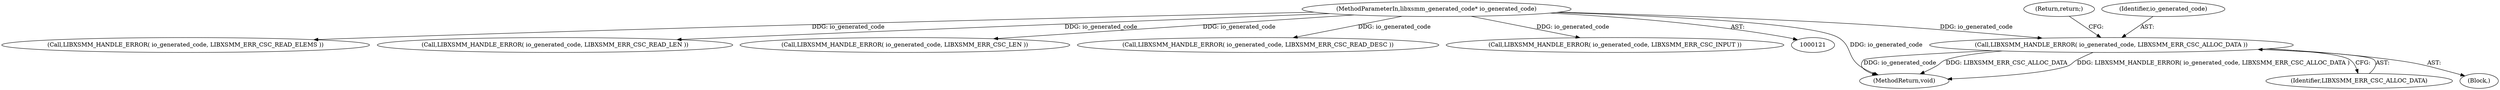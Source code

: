 digraph "0_libxsmm_151481489192e6d1997f8bde52c5c425ea41741d_1@pointer" {
"1000323" [label="(Call,LIBXSMM_HANDLE_ERROR( io_generated_code, LIBXSMM_ERR_CSC_ALLOC_DATA ))"];
"1000122" [label="(MethodParameterIn,libxsmm_generated_code* io_generated_code)"];
"1000297" [label="(Block,)"];
"1000326" [label="(Return,return;)"];
"1000122" [label="(MethodParameterIn,libxsmm_generated_code* io_generated_code)"];
"1000562" [label="(MethodReturn,void)"];
"1000456" [label="(Call,LIBXSMM_HANDLE_ERROR( io_generated_code, LIBXSMM_ERR_CSC_READ_ELEMS ))"];
"1000324" [label="(Identifier,io_generated_code)"];
"1000202" [label="(Call,LIBXSMM_HANDLE_ERROR( io_generated_code, LIBXSMM_ERR_CSC_READ_LEN ))"];
"1000522" [label="(Call,LIBXSMM_HANDLE_ERROR( io_generated_code, LIBXSMM_ERR_CSC_LEN ))"];
"1000323" [label="(Call,LIBXSMM_HANDLE_ERROR( io_generated_code, LIBXSMM_ERR_CSC_ALLOC_DATA ))"];
"1000325" [label="(Identifier,LIBXSMM_ERR_CSC_ALLOC_DATA)"];
"1000398" [label="(Call,LIBXSMM_HANDLE_ERROR( io_generated_code, LIBXSMM_ERR_CSC_READ_DESC ))"];
"1000159" [label="(Call,LIBXSMM_HANDLE_ERROR( io_generated_code, LIBXSMM_ERR_CSC_INPUT ))"];
"1000323" -> "1000297"  [label="AST: "];
"1000323" -> "1000325"  [label="CFG: "];
"1000324" -> "1000323"  [label="AST: "];
"1000325" -> "1000323"  [label="AST: "];
"1000326" -> "1000323"  [label="CFG: "];
"1000323" -> "1000562"  [label="DDG: io_generated_code"];
"1000323" -> "1000562"  [label="DDG: LIBXSMM_ERR_CSC_ALLOC_DATA"];
"1000323" -> "1000562"  [label="DDG: LIBXSMM_HANDLE_ERROR( io_generated_code, LIBXSMM_ERR_CSC_ALLOC_DATA )"];
"1000122" -> "1000323"  [label="DDG: io_generated_code"];
"1000122" -> "1000121"  [label="AST: "];
"1000122" -> "1000562"  [label="DDG: io_generated_code"];
"1000122" -> "1000159"  [label="DDG: io_generated_code"];
"1000122" -> "1000202"  [label="DDG: io_generated_code"];
"1000122" -> "1000398"  [label="DDG: io_generated_code"];
"1000122" -> "1000456"  [label="DDG: io_generated_code"];
"1000122" -> "1000522"  [label="DDG: io_generated_code"];
}
